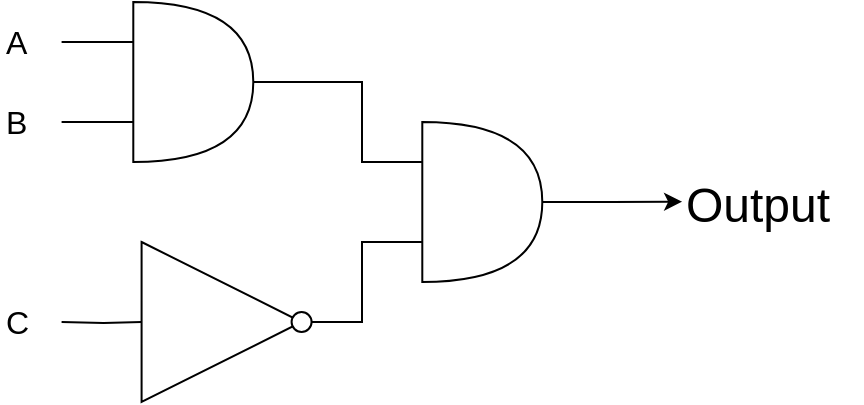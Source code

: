 <mxfile version="12.1.3" type="device" pages="1"><diagram id="UYUgF5L8dwoM3_rzDKFA" name="Page-1"><mxGraphModel dx="5371" dy="3936" grid="1" gridSize="10" guides="1" tooltips="1" connect="1" arrows="1" fold="1" page="1" pageScale="1" pageWidth="1100" pageHeight="850" math="0" shadow="0"><root><mxCell id="0"/><mxCell id="1" parent="0"/><mxCell id="vjTICduWBtR2ReAbkKCm-26" value="" style="edgeStyle=orthogonalEdgeStyle;rounded=0;orthogonalLoop=1;jettySize=auto;html=1;fontSize=24;entryX=0.003;entryY=0.495;entryDx=0;entryDy=0;entryPerimeter=0;" parent="1" source="vjTICduWBtR2ReAbkKCm-18" edge="1" target="vjTICduWBtR2ReAbkKCm-28"><mxGeometry relative="1" as="geometry"><mxPoint x="-4000" y="-3279" as="targetPoint"/></mxGeometry></mxCell><mxCell id="vjTICduWBtR2ReAbkKCm-18" value="" style="shape=or;whiteSpace=wrap;html=1;fontSize=24;" parent="1" vertex="1"><mxGeometry x="-4169.849" y="-3320" width="60" height="80" as="geometry"/></mxCell><mxCell id="vjTICduWBtR2ReAbkKCm-22" value="" style="edgeStyle=orthogonalEdgeStyle;rounded=0;orthogonalLoop=1;jettySize=auto;html=1;fontSize=24;entryX=0;entryY=0.25;entryDx=0;entryDy=0;entryPerimeter=0;endArrow=none;endFill=0;exitX=1;exitY=0.5;exitDx=0;exitDy=0;exitPerimeter=0;" parent="1" source="vjTICduWBtR2ReAbkKCm-29" target="vjTICduWBtR2ReAbkKCm-18" edge="1"><mxGeometry relative="1" as="geometry"><mxPoint x="-4035.206" y="-3340" as="targetPoint"/><Array as="points"><mxPoint x="-4200" y="-3340"/><mxPoint x="-4200" y="-3300"/></Array><mxPoint x="-4210" y="-3340" as="sourcePoint"/></mxGeometry></mxCell><mxCell id="vjTICduWBtR2ReAbkKCm-24" value="" style="edgeStyle=orthogonalEdgeStyle;rounded=0;orthogonalLoop=1;jettySize=auto;html=1;fontSize=24;entryX=0;entryY=0.75;entryDx=0;entryDy=0;entryPerimeter=0;endArrow=none;endFill=0;" parent="1" source="vjTICduWBtR2ReAbkKCm-12" target="vjTICduWBtR2ReAbkKCm-18" edge="1"><mxGeometry relative="1" as="geometry"><mxPoint x="-4045.206" y="-3220" as="targetPoint"/><Array as="points"><mxPoint x="-4200" y="-3220"/><mxPoint x="-4200" y="-3260"/></Array></mxGeometry></mxCell><mxCell id="vjTICduWBtR2ReAbkKCm-28" value="Output" style="text;html=1;resizable=0;points=[];autosize=1;align=left;verticalAlign=top;spacingTop=-4;fontSize=24;" parent="1" vertex="1"><mxGeometry x="-4040.206" y="-3295" width="90" height="30" as="geometry"/></mxCell><mxCell id="vjTICduWBtR2ReAbkKCm-29" value="" style="shape=or;whiteSpace=wrap;html=1;fontSize=24;" parent="1" vertex="1"><mxGeometry x="-4314.349" y="-3380" width="60" height="80" as="geometry"/></mxCell><mxCell id="vjTICduWBtR2ReAbkKCm-34" value="" style="edgeStyle=orthogonalEdgeStyle;rounded=0;orthogonalLoop=1;jettySize=auto;html=1;fontSize=24;endArrow=none;endFill=0;entryX=0;entryY=0.5;entryDx=0;entryDy=0;" parent="1" target="vjTICduWBtR2ReAbkKCm-11" edge="1"><mxGeometry relative="1" as="geometry"><mxPoint x="-4350.206" y="-3220" as="sourcePoint"/><mxPoint x="-4230.27" y="-3219.968" as="targetPoint"/></mxGeometry></mxCell><mxCell id="vjTICduWBtR2ReAbkKCm-37" value="" style="edgeStyle=orthogonalEdgeStyle;rounded=0;orthogonalLoop=1;jettySize=auto;html=1;fontSize=24;endArrow=none;endFill=0;entryX=0;entryY=0.25;entryDx=0;entryDy=0;entryPerimeter=0;" parent="1" target="vjTICduWBtR2ReAbkKCm-29" edge="1"><mxGeometry relative="1" as="geometry"><mxPoint x="-4350.206" y="-3360" as="sourcePoint"/><mxPoint x="-4314.206" y="-3339.8" as="targetPoint"/><Array as="points"><mxPoint x="-4340.206" y="-3360"/><mxPoint x="-4340.206" y="-3360"/></Array></mxGeometry></mxCell><mxCell id="vjTICduWBtR2ReAbkKCm-38" value="" style="edgeStyle=orthogonalEdgeStyle;rounded=0;orthogonalLoop=1;jettySize=auto;html=1;fontSize=24;endArrow=none;endFill=0;entryX=0;entryY=0.75;entryDx=0;entryDy=0;entryPerimeter=0;" parent="1" target="vjTICduWBtR2ReAbkKCm-29" edge="1"><mxGeometry relative="1" as="geometry"><mxPoint x="-4350.206" y="-3320" as="sourcePoint"/><mxPoint x="-4340.206" y="-3300" as="targetPoint"/><Array as="points"><mxPoint x="-4340.206" y="-3320"/></Array></mxGeometry></mxCell><mxCell id="vjTICduWBtR2ReAbkKCm-39" value="&lt;font style=&quot;font-size: 16px&quot;&gt;A&lt;/font&gt;" style="text;html=1;resizable=0;points=[];autosize=1;align=left;verticalAlign=middle;spacingTop=-4;fontSize=24;strokeColor=none;" parent="1" vertex="1"><mxGeometry x="-4380.206" y="-3375" width="30" height="30" as="geometry"/></mxCell><mxCell id="vjTICduWBtR2ReAbkKCm-40" value="&lt;font style=&quot;font-size: 16px&quot;&gt;B&lt;/font&gt;" style="text;html=1;resizable=0;points=[];autosize=1;align=left;verticalAlign=middle;spacingTop=-4;fontSize=24;strokeColor=none;" parent="1" vertex="1"><mxGeometry x="-4380.206" y="-3335" width="30" height="30" as="geometry"/></mxCell><mxCell id="vjTICduWBtR2ReAbkKCm-41" value="&lt;font style=&quot;font-size: 16px&quot;&gt;C&lt;/font&gt;" style="text;html=1;resizable=0;points=[];autosize=1;align=left;verticalAlign=middle;spacingTop=-4;fontSize=24;strokeColor=none;" parent="1" vertex="1"><mxGeometry x="-4380.206" y="-3235" width="30" height="30" as="geometry"/></mxCell><mxCell id="vjTICduWBtR2ReAbkKCm-66" value="" style="group" parent="1" vertex="1" connectable="0" treatAsSingle="0"><mxGeometry x="-4310.206" y="-3260" width="85" height="80" as="geometry"/></mxCell><mxCell id="vjTICduWBtR2ReAbkKCm-11" value="" style="triangle;whiteSpace=wrap;html=1;" parent="vjTICduWBtR2ReAbkKCm-66" vertex="1"><mxGeometry width="80" height="80" as="geometry"/></mxCell><mxCell id="vjTICduWBtR2ReAbkKCm-12" value="" style="ellipse;whiteSpace=wrap;html=1;aspect=fixed;" parent="vjTICduWBtR2ReAbkKCm-66" vertex="1"><mxGeometry x="75" y="35" width="10" height="10" as="geometry"/></mxCell></root></mxGraphModel></diagram></mxfile>